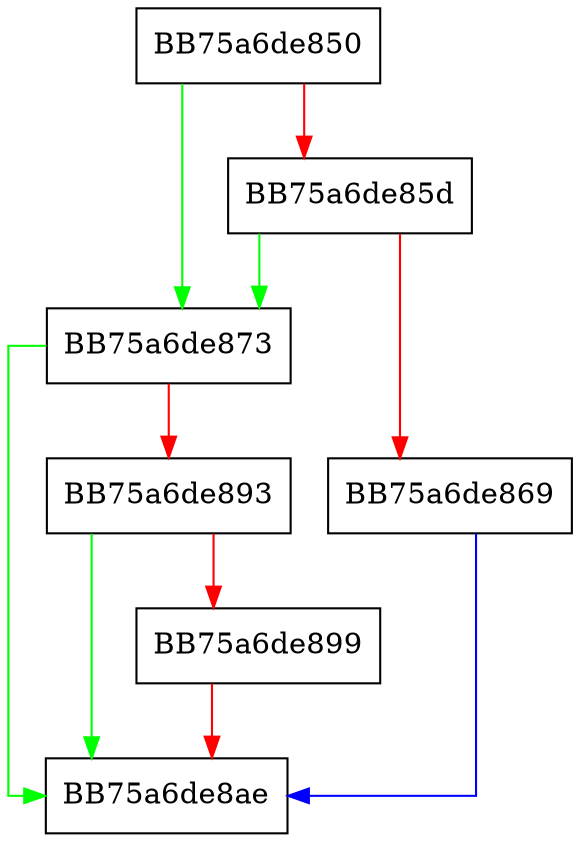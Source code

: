 digraph SizeLimitConfigEnd {
  node [shape="box"];
  graph [splines=ortho];
  BB75a6de850 -> BB75a6de873 [color="green"];
  BB75a6de850 -> BB75a6de85d [color="red"];
  BB75a6de85d -> BB75a6de873 [color="green"];
  BB75a6de85d -> BB75a6de869 [color="red"];
  BB75a6de869 -> BB75a6de8ae [color="blue"];
  BB75a6de873 -> BB75a6de8ae [color="green"];
  BB75a6de873 -> BB75a6de893 [color="red"];
  BB75a6de893 -> BB75a6de8ae [color="green"];
  BB75a6de893 -> BB75a6de899 [color="red"];
  BB75a6de899 -> BB75a6de8ae [color="red"];
}